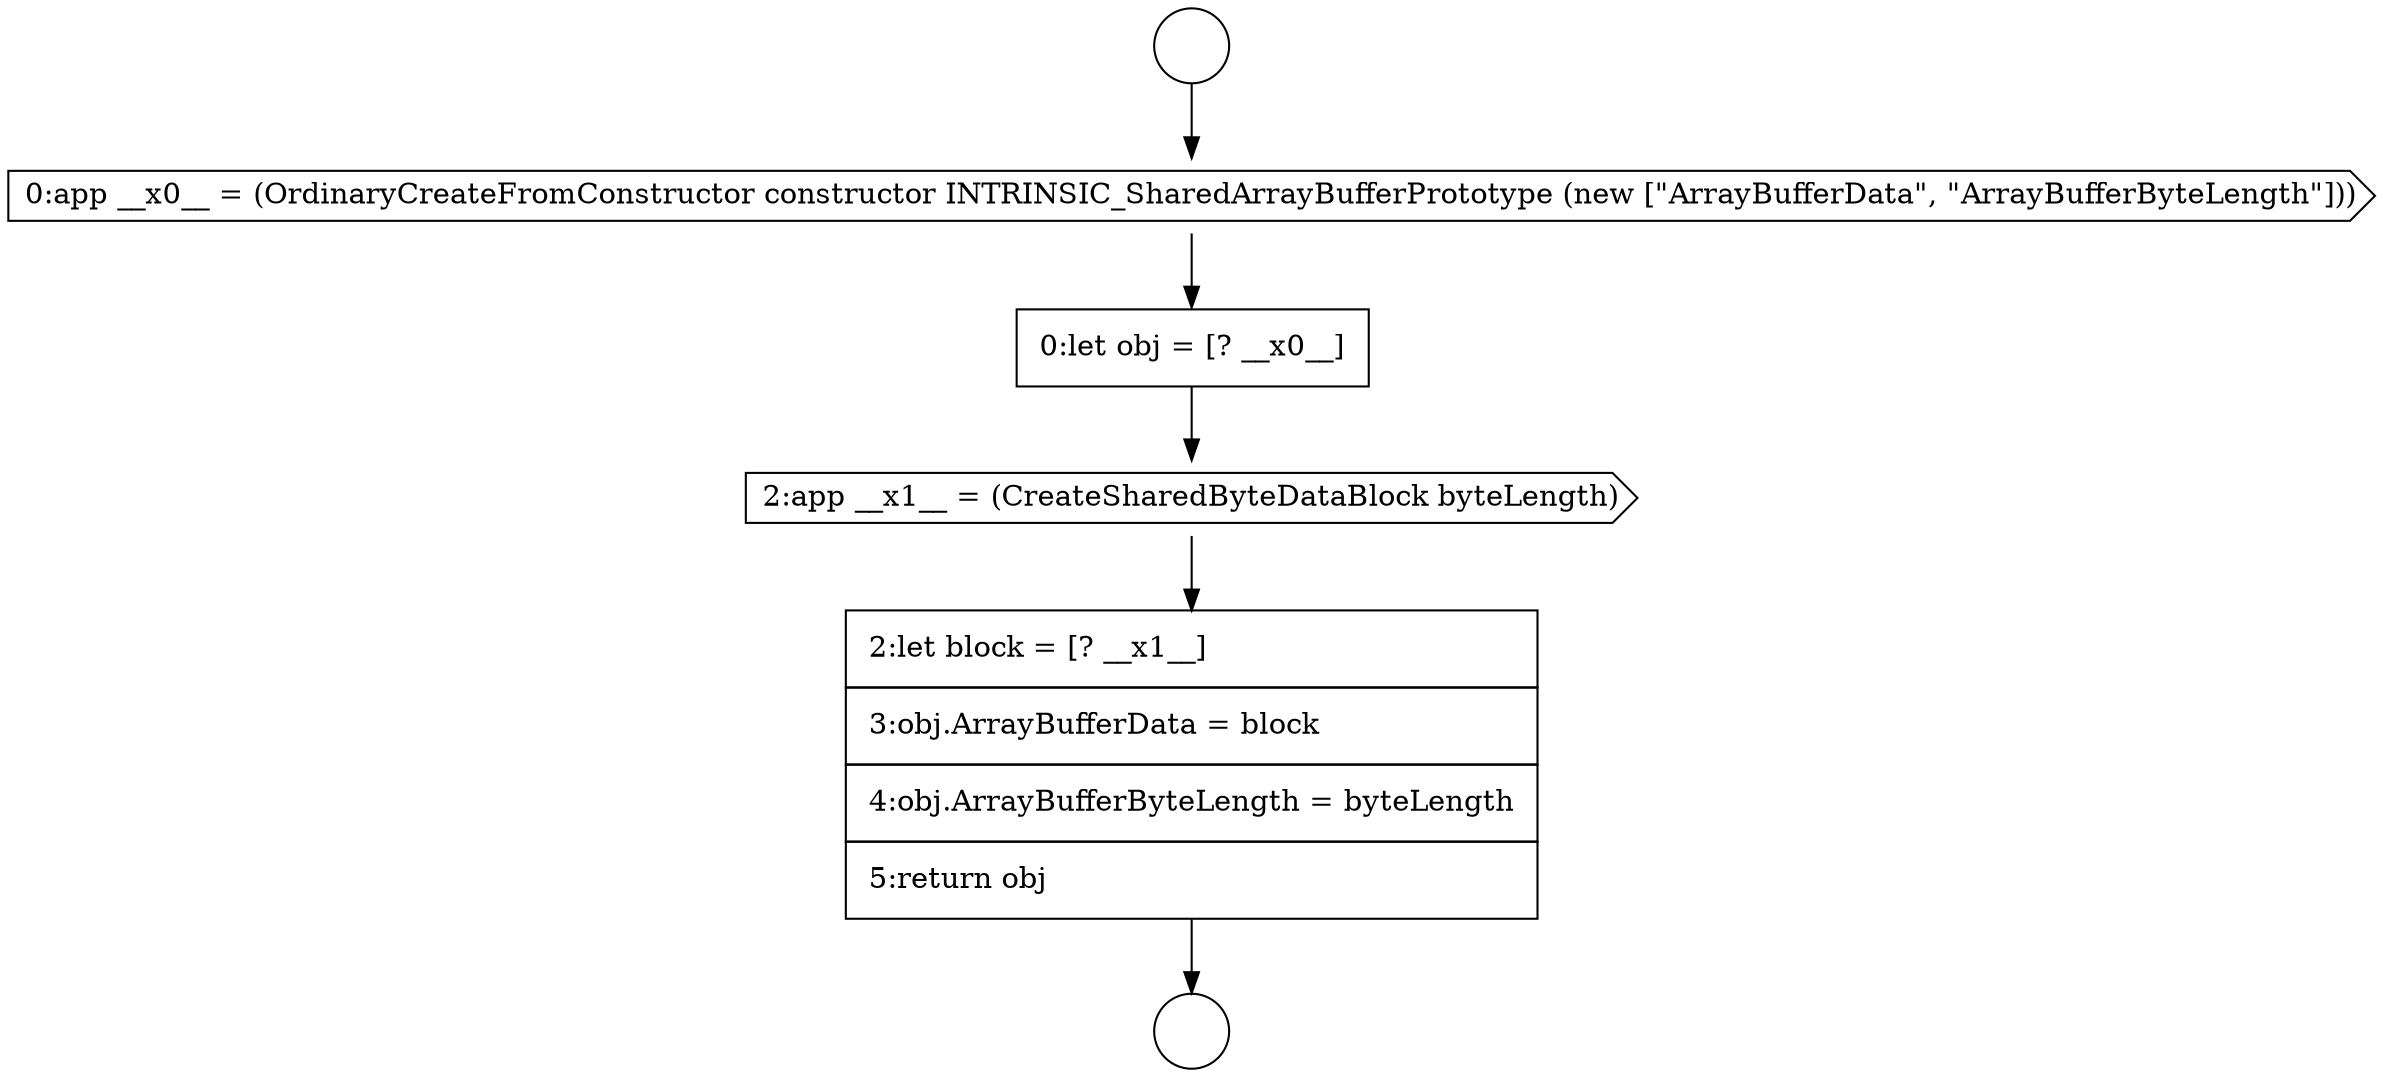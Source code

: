 digraph {
  node15541 [shape=circle label=" " color="black" fillcolor="white" style=filled]
  node15542 [shape=circle label=" " color="black" fillcolor="white" style=filled]
  node15546 [shape=none, margin=0, label=<<font color="black">
    <table border="0" cellborder="1" cellspacing="0" cellpadding="10">
      <tr><td align="left">2:let block = [? __x1__]</td></tr>
      <tr><td align="left">3:obj.ArrayBufferData = block</td></tr>
      <tr><td align="left">4:obj.ArrayBufferByteLength = byteLength</td></tr>
      <tr><td align="left">5:return obj</td></tr>
    </table>
  </font>> color="black" fillcolor="white" style=filled]
  node15545 [shape=cds, label=<<font color="black">2:app __x1__ = (CreateSharedByteDataBlock byteLength)</font>> color="black" fillcolor="white" style=filled]
  node15543 [shape=cds, label=<<font color="black">0:app __x0__ = (OrdinaryCreateFromConstructor constructor INTRINSIC_SharedArrayBufferPrototype (new [&quot;ArrayBufferData&quot;, &quot;ArrayBufferByteLength&quot;]))</font>> color="black" fillcolor="white" style=filled]
  node15544 [shape=none, margin=0, label=<<font color="black">
    <table border="0" cellborder="1" cellspacing="0" cellpadding="10">
      <tr><td align="left">0:let obj = [? __x0__]</td></tr>
    </table>
  </font>> color="black" fillcolor="white" style=filled]
  node15541 -> node15543 [ color="black"]
  node15546 -> node15542 [ color="black"]
  node15545 -> node15546 [ color="black"]
  node15544 -> node15545 [ color="black"]
  node15543 -> node15544 [ color="black"]
}
